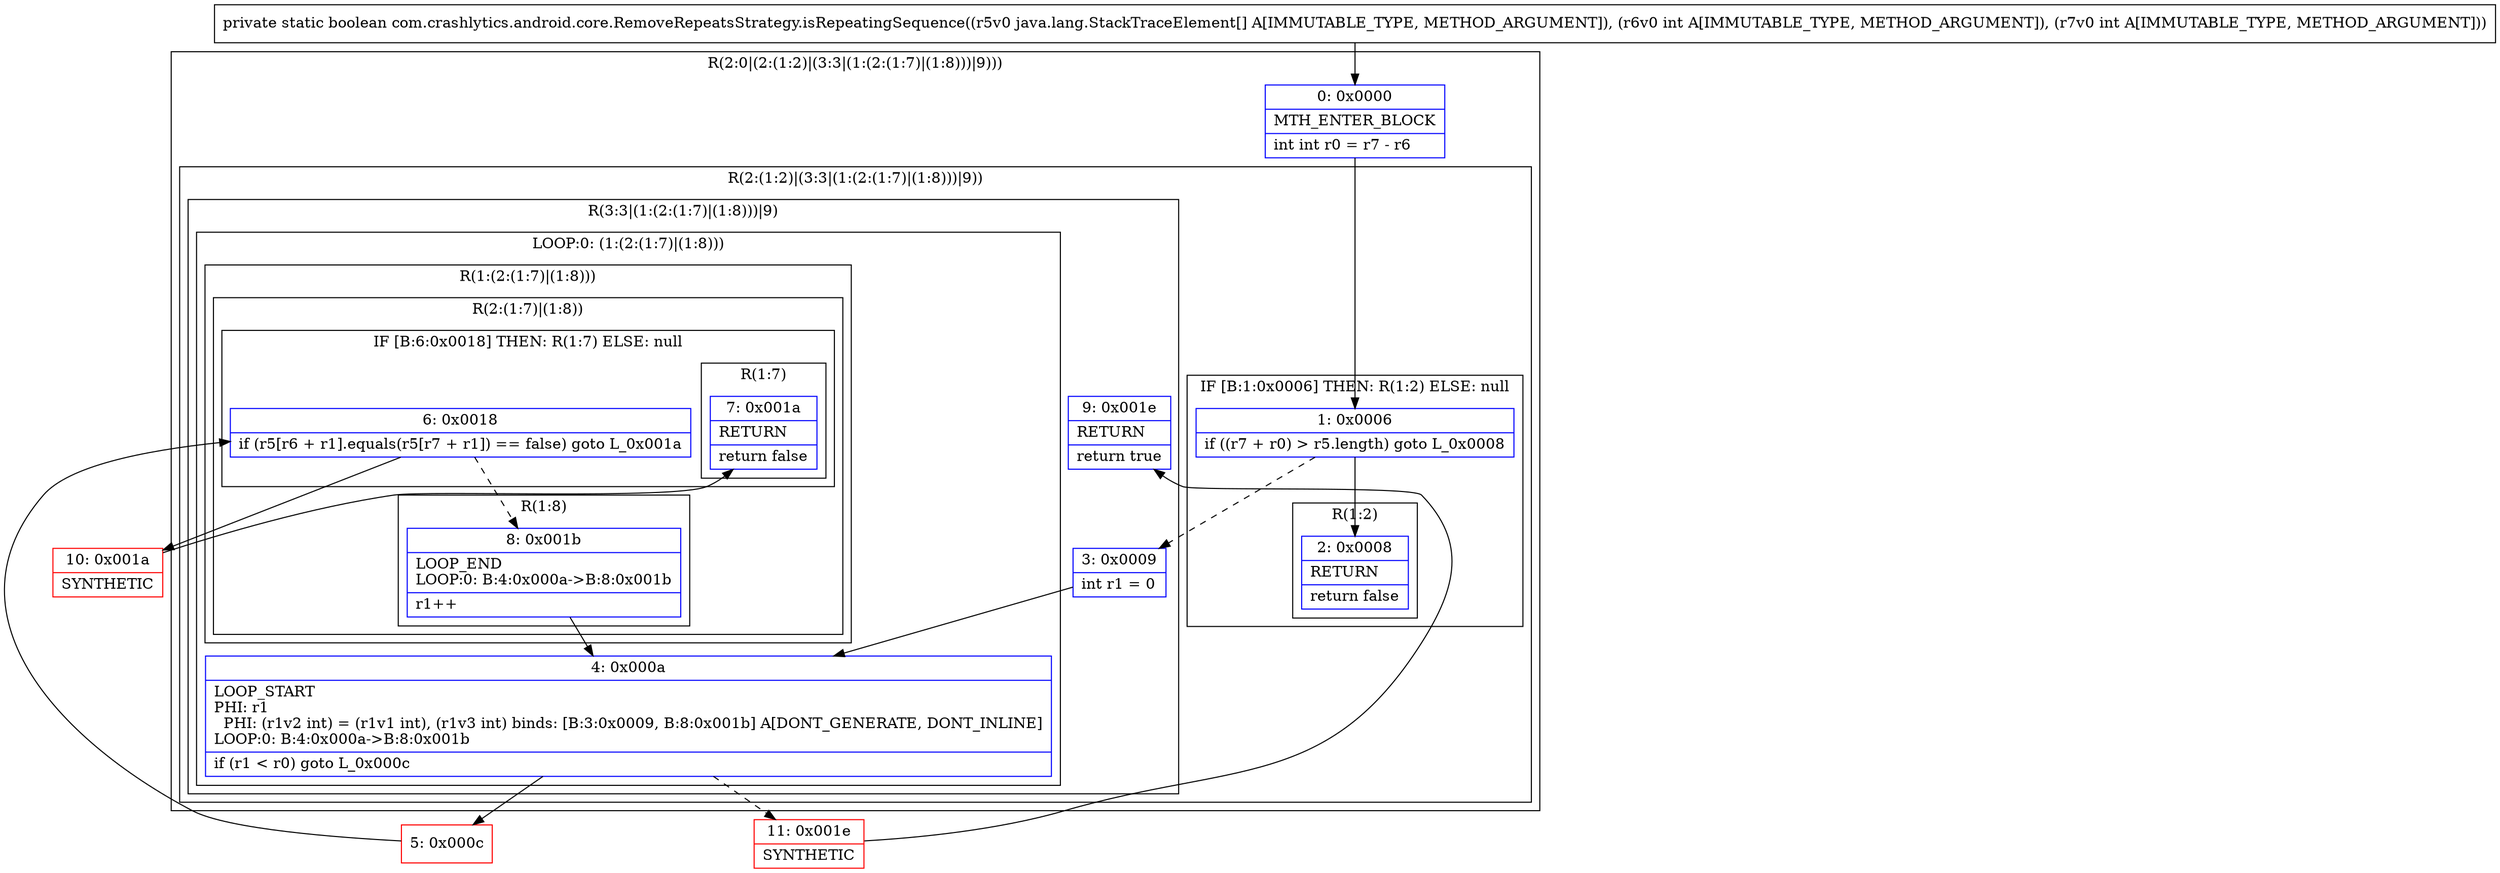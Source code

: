 digraph "CFG forcom.crashlytics.android.core.RemoveRepeatsStrategy.isRepeatingSequence([Ljava\/lang\/StackTraceElement;II)Z" {
subgraph cluster_Region_96193283 {
label = "R(2:0|(2:(1:2)|(3:3|(1:(2:(1:7)|(1:8)))|9)))";
node [shape=record,color=blue];
Node_0 [shape=record,label="{0\:\ 0x0000|MTH_ENTER_BLOCK\l|int int r0 = r7 \- r6\l}"];
subgraph cluster_Region_362194299 {
label = "R(2:(1:2)|(3:3|(1:(2:(1:7)|(1:8)))|9))";
node [shape=record,color=blue];
subgraph cluster_IfRegion_182352228 {
label = "IF [B:1:0x0006] THEN: R(1:2) ELSE: null";
node [shape=record,color=blue];
Node_1 [shape=record,label="{1\:\ 0x0006|if ((r7 + r0) \> r5.length) goto L_0x0008\l}"];
subgraph cluster_Region_1489293835 {
label = "R(1:2)";
node [shape=record,color=blue];
Node_2 [shape=record,label="{2\:\ 0x0008|RETURN\l|return false\l}"];
}
}
subgraph cluster_Region_450552130 {
label = "R(3:3|(1:(2:(1:7)|(1:8)))|9)";
node [shape=record,color=blue];
Node_3 [shape=record,label="{3\:\ 0x0009|int r1 = 0\l}"];
subgraph cluster_LoopRegion_227968248 {
label = "LOOP:0: (1:(2:(1:7)|(1:8)))";
node [shape=record,color=blue];
Node_4 [shape=record,label="{4\:\ 0x000a|LOOP_START\lPHI: r1 \l  PHI: (r1v2 int) = (r1v1 int), (r1v3 int) binds: [B:3:0x0009, B:8:0x001b] A[DONT_GENERATE, DONT_INLINE]\lLOOP:0: B:4:0x000a\-\>B:8:0x001b\l|if (r1 \< r0) goto L_0x000c\l}"];
subgraph cluster_Region_2134675899 {
label = "R(1:(2:(1:7)|(1:8)))";
node [shape=record,color=blue];
subgraph cluster_Region_1280611340 {
label = "R(2:(1:7)|(1:8))";
node [shape=record,color=blue];
subgraph cluster_IfRegion_948868824 {
label = "IF [B:6:0x0018] THEN: R(1:7) ELSE: null";
node [shape=record,color=blue];
Node_6 [shape=record,label="{6\:\ 0x0018|if (r5[r6 + r1].equals(r5[r7 + r1]) == false) goto L_0x001a\l}"];
subgraph cluster_Region_1825131904 {
label = "R(1:7)";
node [shape=record,color=blue];
Node_7 [shape=record,label="{7\:\ 0x001a|RETURN\l|return false\l}"];
}
}
subgraph cluster_Region_1096995529 {
label = "R(1:8)";
node [shape=record,color=blue];
Node_8 [shape=record,label="{8\:\ 0x001b|LOOP_END\lLOOP:0: B:4:0x000a\-\>B:8:0x001b\l|r1++\l}"];
}
}
}
}
Node_9 [shape=record,label="{9\:\ 0x001e|RETURN\l|return true\l}"];
}
}
}
Node_5 [shape=record,color=red,label="{5\:\ 0x000c}"];
Node_10 [shape=record,color=red,label="{10\:\ 0x001a|SYNTHETIC\l}"];
Node_11 [shape=record,color=red,label="{11\:\ 0x001e|SYNTHETIC\l}"];
MethodNode[shape=record,label="{private static boolean com.crashlytics.android.core.RemoveRepeatsStrategy.isRepeatingSequence((r5v0 java.lang.StackTraceElement[] A[IMMUTABLE_TYPE, METHOD_ARGUMENT]), (r6v0 int A[IMMUTABLE_TYPE, METHOD_ARGUMENT]), (r7v0 int A[IMMUTABLE_TYPE, METHOD_ARGUMENT])) }"];
MethodNode -> Node_0;
Node_0 -> Node_1;
Node_1 -> Node_2;
Node_1 -> Node_3[style=dashed];
Node_3 -> Node_4;
Node_4 -> Node_5;
Node_4 -> Node_11[style=dashed];
Node_6 -> Node_8[style=dashed];
Node_6 -> Node_10;
Node_8 -> Node_4;
Node_5 -> Node_6;
Node_10 -> Node_7;
Node_11 -> Node_9;
}


